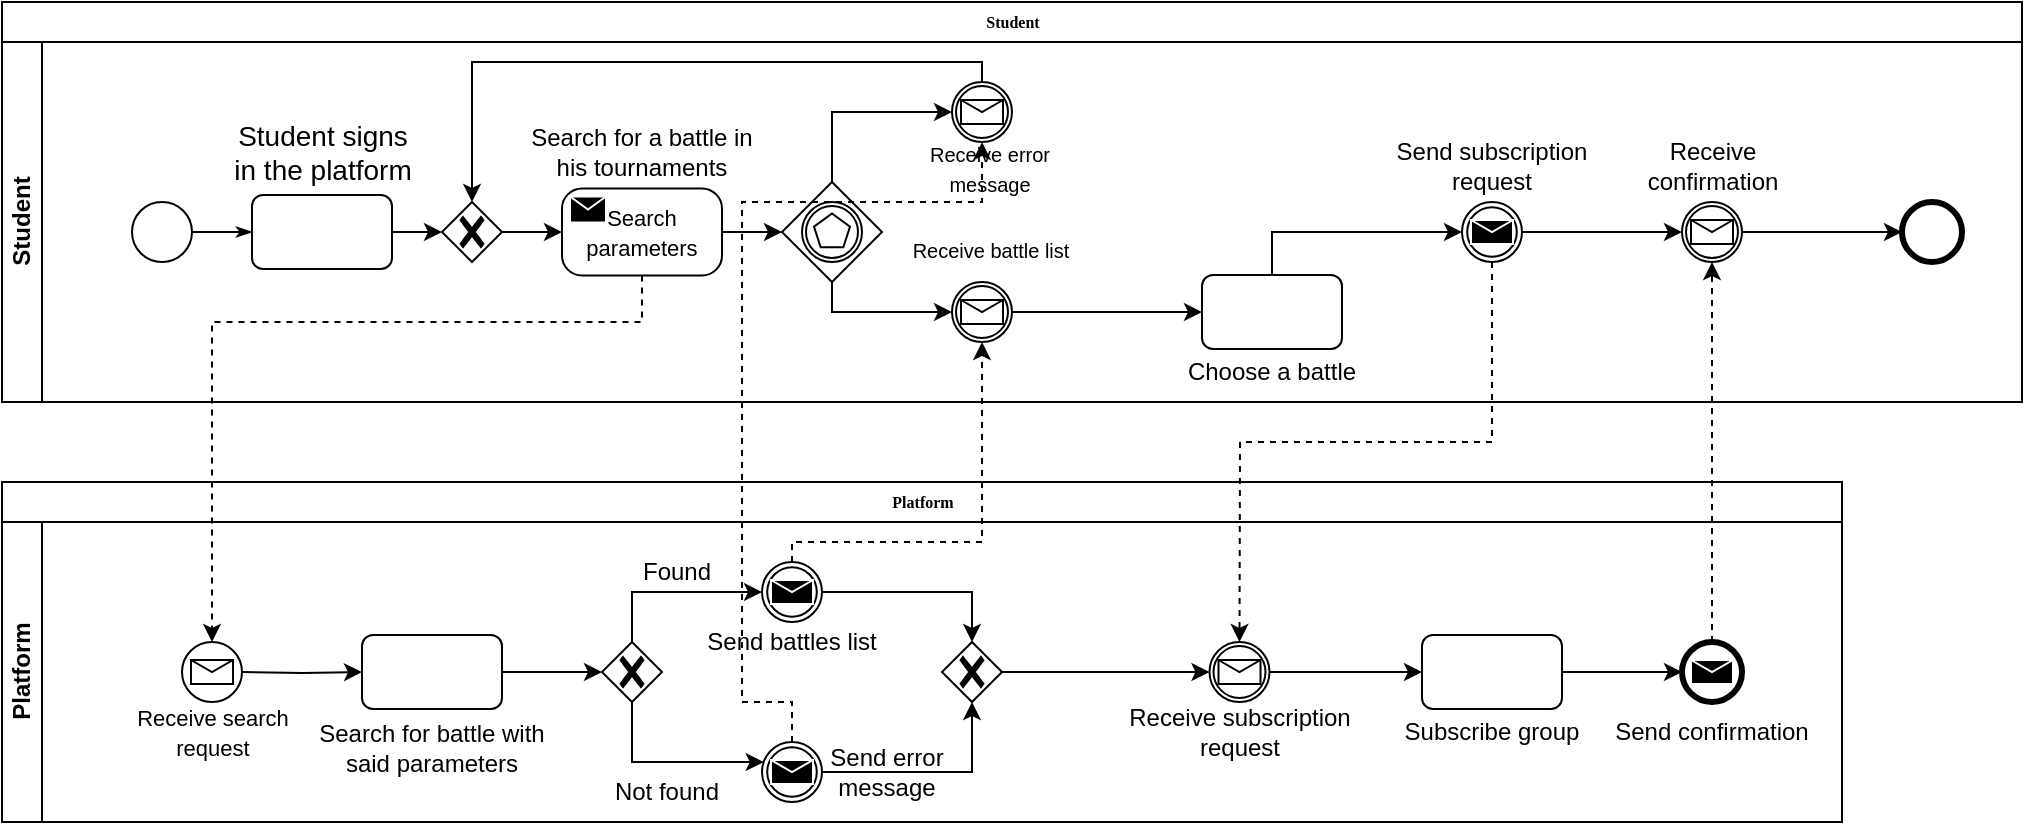 <mxfile version="21.0.2" type="device"><diagram name="Page-1" id="c7488fd3-1785-93aa-aadb-54a6760d102a"><mxGraphModel dx="1221" dy="686" grid="1" gridSize="10" guides="1" tooltips="1" connect="1" arrows="1" fold="1" page="1" pageScale="1" pageWidth="1100" pageHeight="850" background="none" math="0" shadow="0"><root><mxCell id="0"/><mxCell id="1" parent="0"/><mxCell id="2b4e8129b02d487f-1" value="Student" style="swimlane;html=1;childLayout=stackLayout;horizontal=1;startSize=20;horizontalStack=0;rounded=0;shadow=0;labelBackgroundColor=none;strokeWidth=1;fontFamily=Verdana;fontSize=8;align=center;" parent="1" vertex="1"><mxGeometry x="180" y="70" width="1010" height="200" as="geometry"/></mxCell><mxCell id="2b4e8129b02d487f-2" value="Student" style="swimlane;html=1;startSize=20;horizontal=0;" parent="2b4e8129b02d487f-1" vertex="1"><mxGeometry y="20" width="1010" height="180" as="geometry"/></mxCell><mxCell id="2b4e8129b02d487f-18" style="edgeStyle=orthogonalEdgeStyle;rounded=0;html=1;labelBackgroundColor=none;startArrow=none;startFill=0;startSize=5;endArrow=classicThin;endFill=1;endSize=5;jettySize=auto;orthogonalLoop=1;strokeWidth=1;fontFamily=Verdana;fontSize=8" parent="2b4e8129b02d487f-2" source="2b4e8129b02d487f-5" target="2b4e8129b02d487f-6" edge="1"><mxGeometry relative="1" as="geometry"/></mxCell><mxCell id="2b4e8129b02d487f-5" value="" style="ellipse;whiteSpace=wrap;html=1;rounded=0;shadow=0;labelBackgroundColor=none;strokeWidth=1;fontFamily=Verdana;fontSize=8;align=center;" parent="2b4e8129b02d487f-2" vertex="1"><mxGeometry x="65" y="80" width="30" height="30" as="geometry"/></mxCell><mxCell id="CDbokZhid0h3c1UekMTh-123" style="edgeStyle=orthogonalEdgeStyle;rounded=0;orthogonalLoop=1;jettySize=auto;html=1;" parent="2b4e8129b02d487f-2" source="2b4e8129b02d487f-6" target="CDbokZhid0h3c1UekMTh-122" edge="1"><mxGeometry relative="1" as="geometry"/></mxCell><mxCell id="2b4e8129b02d487f-6" value="&lt;font size=&quot;1&quot;&gt;&lt;br&gt;&lt;/font&gt;" style="rounded=1;whiteSpace=wrap;html=1;shadow=0;labelBackgroundColor=none;strokeWidth=1;fontFamily=Verdana;fontSize=8;align=center;" parent="2b4e8129b02d487f-2" vertex="1"><mxGeometry x="125" y="76.5" width="70" height="37" as="geometry"/></mxCell><mxCell id="CDbokZhid0h3c1UekMTh-33" value="&lt;font style=&quot;font-size: 14px;&quot;&gt;Student signs in the platform&lt;/font&gt;" style="text;html=1;strokeColor=none;fillColor=none;align=center;verticalAlign=middle;whiteSpace=wrap;rounded=0;" parent="2b4e8129b02d487f-2" vertex="1"><mxGeometry x="112.5" y="40" width="95" height="30" as="geometry"/></mxCell><mxCell id="CDbokZhid0h3c1UekMTh-99" style="edgeStyle=orthogonalEdgeStyle;rounded=0;orthogonalLoop=1;jettySize=auto;html=1;entryX=0;entryY=0.5;entryDx=0;entryDy=0;entryPerimeter=0;" parent="2b4e8129b02d487f-2" source="CDbokZhid0h3c1UekMTh-37" target="CDbokZhid0h3c1UekMTh-98" edge="1"><mxGeometry relative="1" as="geometry"/></mxCell><mxCell id="CDbokZhid0h3c1UekMTh-37" value="&lt;font style=&quot;font-size: 11px;&quot;&gt;Search parameters&lt;br&gt;&lt;/font&gt;" style="points=[[0.25,0,0],[0.5,0,0],[0.75,0,0],[1,0.25,0],[1,0.5,0],[1,0.75,0],[0.75,1,0],[0.5,1,0],[0.25,1,0],[0,0.75,0],[0,0.5,0],[0,0.25,0]];shape=mxgraph.bpmn.task;whiteSpace=wrap;rectStyle=rounded;size=10;html=1;container=1;expand=0;collapsible=0;taskMarker=send;" parent="2b4e8129b02d487f-2" vertex="1"><mxGeometry x="280" y="73.25" width="80" height="43.5" as="geometry"/></mxCell><mxCell id="CDbokZhid0h3c1UekMTh-46" value="Search for a battle in his tournaments" style="text;html=1;strokeColor=none;fillColor=none;align=center;verticalAlign=middle;whiteSpace=wrap;rounded=0;" parent="2b4e8129b02d487f-2" vertex="1"><mxGeometry x="261.25" y="40" width="117.5" height="30" as="geometry"/></mxCell><mxCell id="CDbokZhid0h3c1UekMTh-78" value="" style="points=[[0.145,0.145,0],[0.5,0,0],[0.855,0.145,0],[1,0.5,0],[0.855,0.855,0],[0.5,1,0],[0.145,0.855,0],[0,0.5,0]];shape=mxgraph.bpmn.event;html=1;verticalLabelPosition=bottom;labelBackgroundColor=#ffffff;verticalAlign=top;align=center;perimeter=ellipsePerimeter;outlineConnect=0;aspect=fixed;outline=end;symbol=terminate2;" parent="2b4e8129b02d487f-2" vertex="1"><mxGeometry x="950" y="80" width="30" height="30" as="geometry"/></mxCell><mxCell id="CDbokZhid0h3c1UekMTh-106" style="edgeStyle=orthogonalEdgeStyle;rounded=0;orthogonalLoop=1;jettySize=auto;html=1;" parent="2b4e8129b02d487f-2" source="CDbokZhid0h3c1UekMTh-98" target="CDbokZhid0h3c1UekMTh-105" edge="1"><mxGeometry relative="1" as="geometry"><Array as="points"><mxPoint x="415" y="135"/></Array></mxGeometry></mxCell><mxCell id="CDbokZhid0h3c1UekMTh-127" style="edgeStyle=orthogonalEdgeStyle;rounded=0;orthogonalLoop=1;jettySize=auto;html=1;entryX=0;entryY=0.5;entryDx=0;entryDy=0;entryPerimeter=0;" parent="2b4e8129b02d487f-2" source="CDbokZhid0h3c1UekMTh-98" target="CDbokZhid0h3c1UekMTh-100" edge="1"><mxGeometry relative="1" as="geometry"><Array as="points"><mxPoint x="415" y="35"/></Array></mxGeometry></mxCell><mxCell id="CDbokZhid0h3c1UekMTh-98" value="" style="points=[[0.25,0.25,0],[0.5,0,0],[0.75,0.25,0],[1,0.5,0],[0.75,0.75,0],[0.5,1,0],[0.25,0.75,0],[0,0.5,0]];shape=mxgraph.bpmn.gateway2;html=1;verticalLabelPosition=bottom;labelBackgroundColor=#ffffff;verticalAlign=top;align=center;perimeter=rhombusPerimeter;outlineConnect=0;outline=catching;symbol=multiple;" parent="2b4e8129b02d487f-2" vertex="1"><mxGeometry x="390" y="70" width="50" height="50" as="geometry"/></mxCell><mxCell id="CDbokZhid0h3c1UekMTh-125" style="edgeStyle=orthogonalEdgeStyle;rounded=0;orthogonalLoop=1;jettySize=auto;html=1;" parent="2b4e8129b02d487f-2" source="CDbokZhid0h3c1UekMTh-100" target="CDbokZhid0h3c1UekMTh-122" edge="1"><mxGeometry relative="1" as="geometry"><Array as="points"><mxPoint x="490" y="10"/><mxPoint x="235" y="10"/></Array></mxGeometry></mxCell><mxCell id="CDbokZhid0h3c1UekMTh-100" value="" style="points=[[0.145,0.145,0],[0.5,0,0],[0.855,0.145,0],[1,0.5,0],[0.855,0.855,0],[0.5,1,0],[0.145,0.855,0],[0,0.5,0]];shape=mxgraph.bpmn.event;html=1;verticalLabelPosition=bottom;labelBackgroundColor=#ffffff;verticalAlign=top;align=center;perimeter=ellipsePerimeter;outlineConnect=0;aspect=fixed;outline=catching;symbol=message;" parent="2b4e8129b02d487f-2" vertex="1"><mxGeometry x="475" y="20" width="30" height="30" as="geometry"/></mxCell><mxCell id="CDbokZhid0h3c1UekMTh-101" value="&lt;font style=&quot;font-size: 10px;&quot;&gt;Receive battle list&lt;/font&gt;" style="text;html=1;strokeColor=none;fillColor=none;align=center;verticalAlign=middle;whiteSpace=wrap;rounded=0;" parent="2b4e8129b02d487f-2" vertex="1"><mxGeometry x="447.5" y="93.5" width="92.5" height="20" as="geometry"/></mxCell><mxCell id="CDbokZhid0h3c1UekMTh-120" style="edgeStyle=orthogonalEdgeStyle;rounded=0;orthogonalLoop=1;jettySize=auto;html=1;entryX=0;entryY=0.5;entryDx=0;entryDy=0;" parent="2b4e8129b02d487f-2" source="CDbokZhid0h3c1UekMTh-105" target="CDbokZhid0h3c1UekMTh-119" edge="1"><mxGeometry relative="1" as="geometry"/></mxCell><mxCell id="CDbokZhid0h3c1UekMTh-105" value="" style="points=[[0.145,0.145,0],[0.5,0,0],[0.855,0.145,0],[1,0.5,0],[0.855,0.855,0],[0.5,1,0],[0.145,0.855,0],[0,0.5,0]];shape=mxgraph.bpmn.event;html=1;verticalLabelPosition=bottom;labelBackgroundColor=#ffffff;verticalAlign=top;align=center;perimeter=ellipsePerimeter;outlineConnect=0;aspect=fixed;outline=catching;symbol=message;" parent="2b4e8129b02d487f-2" vertex="1"><mxGeometry x="475" y="120" width="30" height="30" as="geometry"/></mxCell><mxCell id="CDbokZhid0h3c1UekMTh-107" value="&lt;font style=&quot;font-size: 10px;&quot;&gt;Receive error message&lt;/font&gt;" style="text;html=1;strokeColor=none;fillColor=none;align=center;verticalAlign=middle;whiteSpace=wrap;rounded=0;" parent="2b4e8129b02d487f-2" vertex="1"><mxGeometry x="455" y="53.25" width="77.5" height="20" as="geometry"/></mxCell><mxCell id="CDbokZhid0h3c1UekMTh-131" style="edgeStyle=orthogonalEdgeStyle;rounded=0;orthogonalLoop=1;jettySize=auto;html=1;" parent="2b4e8129b02d487f-2" source="CDbokZhid0h3c1UekMTh-119" edge="1"><mxGeometry relative="1" as="geometry"><mxPoint x="730.0" y="95.034" as="targetPoint"/><Array as="points"><mxPoint x="635" y="95"/></Array></mxGeometry></mxCell><mxCell id="CDbokZhid0h3c1UekMTh-119" value="&lt;font size=&quot;1&quot;&gt;&lt;br&gt;&lt;/font&gt;" style="rounded=1;whiteSpace=wrap;html=1;shadow=0;labelBackgroundColor=none;strokeWidth=1;fontFamily=Verdana;fontSize=8;align=center;" parent="2b4e8129b02d487f-2" vertex="1"><mxGeometry x="600" y="116.5" width="70" height="37" as="geometry"/></mxCell><mxCell id="CDbokZhid0h3c1UekMTh-121" value="Choose a battle" style="text;html=1;strokeColor=none;fillColor=none;align=center;verticalAlign=middle;whiteSpace=wrap;rounded=0;" parent="2b4e8129b02d487f-2" vertex="1"><mxGeometry x="566.25" y="150" width="137.5" height="30" as="geometry"/></mxCell><mxCell id="CDbokZhid0h3c1UekMTh-124" style="edgeStyle=orthogonalEdgeStyle;rounded=0;orthogonalLoop=1;jettySize=auto;html=1;entryX=0;entryY=0.5;entryDx=0;entryDy=0;entryPerimeter=0;" parent="2b4e8129b02d487f-2" source="CDbokZhid0h3c1UekMTh-122" target="CDbokZhid0h3c1UekMTh-37" edge="1"><mxGeometry relative="1" as="geometry"/></mxCell><mxCell id="CDbokZhid0h3c1UekMTh-122" value="" style="points=[[0.25,0.25,0],[0.5,0,0],[0.75,0.25,0],[1,0.5,0],[0.75,0.75,0],[0.5,1,0],[0.25,0.75,0],[0,0.5,0]];shape=mxgraph.bpmn.gateway2;html=1;verticalLabelPosition=bottom;labelBackgroundColor=#ffffff;verticalAlign=top;align=center;perimeter=rhombusPerimeter;outlineConnect=0;outline=none;symbol=none;gwType=exclusive;" parent="2b4e8129b02d487f-2" vertex="1"><mxGeometry x="220" y="80" width="30" height="30" as="geometry"/></mxCell><mxCell id="CDbokZhid0h3c1UekMTh-133" value="Send subscription request" style="text;html=1;strokeColor=none;fillColor=none;align=center;verticalAlign=middle;whiteSpace=wrap;rounded=0;" parent="2b4e8129b02d487f-2" vertex="1"><mxGeometry x="676.25" y="46.5" width="137.5" height="30" as="geometry"/></mxCell><mxCell id="7EUAtBEeRV7CqN34vkiA-65" style="edgeStyle=orthogonalEdgeStyle;rounded=0;orthogonalLoop=1;jettySize=auto;html=1;entryX=0;entryY=0.5;entryDx=0;entryDy=0;entryPerimeter=0;" edge="1" parent="2b4e8129b02d487f-2" source="CDbokZhid0h3c1UekMTh-135" target="CDbokZhid0h3c1UekMTh-142"><mxGeometry relative="1" as="geometry"/></mxCell><mxCell id="CDbokZhid0h3c1UekMTh-135" value="" style="points=[[0.145,0.145,0],[0.5,0,0],[0.855,0.145,0],[1,0.5,0],[0.855,0.855,0],[0.5,1,0],[0.145,0.855,0],[0,0.5,0]];shape=mxgraph.bpmn.event;html=1;verticalLabelPosition=bottom;labelBackgroundColor=#ffffff;verticalAlign=top;align=center;perimeter=ellipsePerimeter;outlineConnect=0;aspect=fixed;outline=throwing;symbol=message;" parent="2b4e8129b02d487f-2" vertex="1"><mxGeometry x="730" y="80" width="30" height="30" as="geometry"/></mxCell><mxCell id="CDbokZhid0h3c1UekMTh-145" style="edgeStyle=orthogonalEdgeStyle;rounded=0;orthogonalLoop=1;jettySize=auto;html=1;entryX=0;entryY=0.5;entryDx=0;entryDy=0;entryPerimeter=0;" parent="2b4e8129b02d487f-2" source="CDbokZhid0h3c1UekMTh-142" target="CDbokZhid0h3c1UekMTh-78" edge="1"><mxGeometry relative="1" as="geometry"/></mxCell><mxCell id="CDbokZhid0h3c1UekMTh-142" value="" style="points=[[0.145,0.145,0],[0.5,0,0],[0.855,0.145,0],[1,0.5,0],[0.855,0.855,0],[0.5,1,0],[0.145,0.855,0],[0,0.5,0]];shape=mxgraph.bpmn.event;html=1;verticalLabelPosition=bottom;labelBackgroundColor=#ffffff;verticalAlign=top;align=center;perimeter=ellipsePerimeter;outlineConnect=0;aspect=fixed;outline=catching;symbol=message;" parent="2b4e8129b02d487f-2" vertex="1"><mxGeometry x="840" y="80" width="30" height="30" as="geometry"/></mxCell><mxCell id="CDbokZhid0h3c1UekMTh-144" value="Receive confirmation" style="text;html=1;strokeColor=none;fillColor=none;align=center;verticalAlign=middle;whiteSpace=wrap;rounded=0;" parent="2b4e8129b02d487f-2" vertex="1"><mxGeometry x="801.5" y="46.5" width="107" height="30" as="geometry"/></mxCell><mxCell id="7EUAtBEeRV7CqN34vkiA-1" value="Platform" style="swimlane;html=1;childLayout=stackLayout;horizontal=1;startSize=20;horizontalStack=0;rounded=0;shadow=0;labelBackgroundColor=none;strokeWidth=1;fontFamily=Verdana;fontSize=8;align=center;" vertex="1" parent="1"><mxGeometry x="180" y="310" width="920" height="170" as="geometry"/></mxCell><mxCell id="7EUAtBEeRV7CqN34vkiA-32" value="Platform" style="swimlane;html=1;startSize=20;horizontal=0;" vertex="1" parent="7EUAtBEeRV7CqN34vkiA-1"><mxGeometry y="20" width="920" height="150" as="geometry"/></mxCell><mxCell id="7EUAtBEeRV7CqN34vkiA-33" style="edgeStyle=orthogonalEdgeStyle;rounded=0;orthogonalLoop=1;jettySize=auto;html=1;entryX=0;entryY=0.5;entryDx=0;entryDy=0;" edge="1" parent="7EUAtBEeRV7CqN34vkiA-32" target="7EUAtBEeRV7CqN34vkiA-37"><mxGeometry relative="1" as="geometry"><mxPoint x="120" y="75" as="sourcePoint"/></mxGeometry></mxCell><mxCell id="7EUAtBEeRV7CqN34vkiA-35" value="&lt;font style=&quot;font-size: 11px;&quot;&gt;Receive search request&lt;br&gt;&lt;/font&gt;" style="text;html=1;strokeColor=none;fillColor=none;align=center;verticalAlign=middle;whiteSpace=wrap;rounded=0;" vertex="1" parent="7EUAtBEeRV7CqN34vkiA-32"><mxGeometry x="53.75" y="90" width="102.5" height="30" as="geometry"/></mxCell><mxCell id="7EUAtBEeRV7CqN34vkiA-36" style="edgeStyle=orthogonalEdgeStyle;rounded=0;orthogonalLoop=1;jettySize=auto;html=1;entryX=0;entryY=0.5;entryDx=0;entryDy=0;entryPerimeter=0;" edge="1" parent="7EUAtBEeRV7CqN34vkiA-32" source="7EUAtBEeRV7CqN34vkiA-37" target="7EUAtBEeRV7CqN34vkiA-41"><mxGeometry relative="1" as="geometry"/></mxCell><mxCell id="7EUAtBEeRV7CqN34vkiA-37" value="&lt;font size=&quot;1&quot;&gt;&lt;br&gt;&lt;/font&gt;" style="rounded=1;whiteSpace=wrap;html=1;shadow=0;labelBackgroundColor=none;strokeWidth=1;fontFamily=Verdana;fontSize=8;align=center;" vertex="1" parent="7EUAtBEeRV7CqN34vkiA-32"><mxGeometry x="180" y="56.5" width="70" height="37" as="geometry"/></mxCell><mxCell id="7EUAtBEeRV7CqN34vkiA-38" value="Search for battle with said parameters" style="text;html=1;strokeColor=none;fillColor=none;align=center;verticalAlign=middle;whiteSpace=wrap;rounded=0;" vertex="1" parent="7EUAtBEeRV7CqN34vkiA-32"><mxGeometry x="156.88" y="106.5" width="116.25" height="13.5" as="geometry"/></mxCell><mxCell id="7EUAtBEeRV7CqN34vkiA-39" style="edgeStyle=orthogonalEdgeStyle;rounded=0;orthogonalLoop=1;jettySize=auto;html=1;" edge="1" parent="7EUAtBEeRV7CqN34vkiA-32" source="7EUAtBEeRV7CqN34vkiA-41"><mxGeometry relative="1" as="geometry"><mxPoint x="380.858" y="120" as="targetPoint"/><Array as="points"><mxPoint x="315" y="120"/></Array></mxGeometry></mxCell><mxCell id="7EUAtBEeRV7CqN34vkiA-40" style="edgeStyle=orthogonalEdgeStyle;rounded=0;orthogonalLoop=1;jettySize=auto;html=1;" edge="1" parent="7EUAtBEeRV7CqN34vkiA-32" source="7EUAtBEeRV7CqN34vkiA-41"><mxGeometry relative="1" as="geometry"><mxPoint x="380.0" y="35.034" as="targetPoint"/><Array as="points"><mxPoint x="315" y="35"/></Array></mxGeometry></mxCell><mxCell id="7EUAtBEeRV7CqN34vkiA-41" value="" style="points=[[0.25,0.25,0],[0.5,0,0],[0.75,0.25,0],[1,0.5,0],[0.75,0.75,0],[0.5,1,0],[0.25,0.75,0],[0,0.5,0]];shape=mxgraph.bpmn.gateway2;html=1;verticalLabelPosition=bottom;labelBackgroundColor=#ffffff;verticalAlign=top;align=center;perimeter=rhombusPerimeter;outlineConnect=0;outline=none;symbol=none;gwType=exclusive;" vertex="1" parent="7EUAtBEeRV7CqN34vkiA-32"><mxGeometry x="300" y="60" width="30" height="30" as="geometry"/></mxCell><mxCell id="7EUAtBEeRV7CqN34vkiA-42" value="Send error message" style="text;html=1;strokeColor=none;fillColor=none;align=center;verticalAlign=middle;whiteSpace=wrap;rounded=0;" vertex="1" parent="7EUAtBEeRV7CqN34vkiA-32"><mxGeometry x="410" y="110" width="65" height="30" as="geometry"/></mxCell><mxCell id="7EUAtBEeRV7CqN34vkiA-43" value="&lt;div&gt;Not found&lt;/div&gt;" style="text;html=1;strokeColor=none;fillColor=none;align=center;verticalAlign=middle;whiteSpace=wrap;rounded=0;" vertex="1" parent="7EUAtBEeRV7CqN34vkiA-32"><mxGeometry x="300" y="120" width="65" height="30" as="geometry"/></mxCell><mxCell id="7EUAtBEeRV7CqN34vkiA-44" value="Found" style="text;html=1;strokeColor=none;fillColor=none;align=center;verticalAlign=middle;whiteSpace=wrap;rounded=0;" vertex="1" parent="7EUAtBEeRV7CqN34vkiA-32"><mxGeometry x="305" y="10" width="65" height="30" as="geometry"/></mxCell><mxCell id="7EUAtBEeRV7CqN34vkiA-45" value="Send battles list" style="text;html=1;strokeColor=none;fillColor=none;align=center;verticalAlign=middle;whiteSpace=wrap;rounded=0;" vertex="1" parent="7EUAtBEeRV7CqN34vkiA-32"><mxGeometry x="345" y="50" width="100" height="20" as="geometry"/></mxCell><mxCell id="7EUAtBEeRV7CqN34vkiA-46" style="edgeStyle=orthogonalEdgeStyle;rounded=0;orthogonalLoop=1;jettySize=auto;html=1;entryX=0;entryY=0.5;entryDx=0;entryDy=0;" edge="1" parent="7EUAtBEeRV7CqN34vkiA-32" source="7EUAtBEeRV7CqN34vkiA-47" target="7EUAtBEeRV7CqN34vkiA-52"><mxGeometry relative="1" as="geometry"/></mxCell><mxCell id="7EUAtBEeRV7CqN34vkiA-47" value="" style="points=[[0.145,0.145,0],[0.5,0,0],[0.855,0.145,0],[1,0.5,0],[0.855,0.855,0],[0.5,1,0],[0.145,0.855,0],[0,0.5,0]];shape=mxgraph.bpmn.event;html=1;verticalLabelPosition=bottom;labelBackgroundColor=#ffffff;verticalAlign=top;align=center;perimeter=ellipsePerimeter;outlineConnect=0;aspect=fixed;outline=catching;symbol=message;" vertex="1" parent="7EUAtBEeRV7CqN34vkiA-32"><mxGeometry x="603.75" y="60" width="30" height="30" as="geometry"/></mxCell><mxCell id="7EUAtBEeRV7CqN34vkiA-48" value="Receive subscription request" style="text;html=1;strokeColor=none;fillColor=none;align=center;verticalAlign=middle;whiteSpace=wrap;rounded=0;" vertex="1" parent="7EUAtBEeRV7CqN34vkiA-32"><mxGeometry x="550" y="90" width="137.5" height="30" as="geometry"/></mxCell><mxCell id="7EUAtBEeRV7CqN34vkiA-71" style="edgeStyle=orthogonalEdgeStyle;rounded=0;orthogonalLoop=1;jettySize=auto;html=1;entryX=0.5;entryY=0;entryDx=0;entryDy=0;entryPerimeter=0;" edge="1" parent="7EUAtBEeRV7CqN34vkiA-32" source="7EUAtBEeRV7CqN34vkiA-49" target="7EUAtBEeRV7CqN34vkiA-68"><mxGeometry relative="1" as="geometry"/></mxCell><mxCell id="7EUAtBEeRV7CqN34vkiA-49" value="" style="points=[[0.145,0.145,0],[0.5,0,0],[0.855,0.145,0],[1,0.5,0],[0.855,0.855,0],[0.5,1,0],[0.145,0.855,0],[0,0.5,0]];shape=mxgraph.bpmn.event;html=1;verticalLabelPosition=bottom;labelBackgroundColor=#ffffff;verticalAlign=top;align=center;perimeter=ellipsePerimeter;outlineConnect=0;aspect=fixed;outline=throwing;symbol=message;" vertex="1" parent="7EUAtBEeRV7CqN34vkiA-32"><mxGeometry x="380" y="20" width="30" height="30" as="geometry"/></mxCell><mxCell id="7EUAtBEeRV7CqN34vkiA-70" style="edgeStyle=orthogonalEdgeStyle;rounded=0;orthogonalLoop=1;jettySize=auto;html=1;entryX=0.5;entryY=1;entryDx=0;entryDy=0;entryPerimeter=0;" edge="1" parent="7EUAtBEeRV7CqN34vkiA-32" source="7EUAtBEeRV7CqN34vkiA-50" target="7EUAtBEeRV7CqN34vkiA-68"><mxGeometry relative="1" as="geometry"/></mxCell><mxCell id="7EUAtBEeRV7CqN34vkiA-50" value="" style="points=[[0.145,0.145,0],[0.5,0,0],[0.855,0.145,0],[1,0.5,0],[0.855,0.855,0],[0.5,1,0],[0.145,0.855,0],[0,0.5,0]];shape=mxgraph.bpmn.event;html=1;verticalLabelPosition=bottom;labelBackgroundColor=#ffffff;verticalAlign=top;align=center;perimeter=ellipsePerimeter;outlineConnect=0;aspect=fixed;outline=throwing;symbol=message;" vertex="1" parent="7EUAtBEeRV7CqN34vkiA-32"><mxGeometry x="380" y="110" width="30" height="30" as="geometry"/></mxCell><mxCell id="7EUAtBEeRV7CqN34vkiA-51" style="edgeStyle=orthogonalEdgeStyle;rounded=0;orthogonalLoop=1;jettySize=auto;html=1;entryX=0;entryY=0.5;entryDx=0;entryDy=0;entryPerimeter=0;" edge="1" parent="7EUAtBEeRV7CqN34vkiA-32" source="7EUAtBEeRV7CqN34vkiA-52" target="7EUAtBEeRV7CqN34vkiA-54"><mxGeometry relative="1" as="geometry"/></mxCell><mxCell id="7EUAtBEeRV7CqN34vkiA-52" value="&lt;font size=&quot;1&quot;&gt;&lt;br&gt;&lt;/font&gt;" style="rounded=1;whiteSpace=wrap;html=1;shadow=0;labelBackgroundColor=none;strokeWidth=1;fontFamily=Verdana;fontSize=8;align=center;" vertex="1" parent="7EUAtBEeRV7CqN34vkiA-32"><mxGeometry x="710" y="56.5" width="70" height="37" as="geometry"/></mxCell><mxCell id="7EUAtBEeRV7CqN34vkiA-53" value="Subscribe group" style="text;html=1;strokeColor=none;fillColor=none;align=center;verticalAlign=middle;whiteSpace=wrap;rounded=0;" vertex="1" parent="7EUAtBEeRV7CqN34vkiA-32"><mxGeometry x="676.25" y="90" width="137.5" height="30" as="geometry"/></mxCell><mxCell id="7EUAtBEeRV7CqN34vkiA-54" value="" style="points=[[0.145,0.145,0],[0.5,0,0],[0.855,0.145,0],[1,0.5,0],[0.855,0.855,0],[0.5,1,0],[0.145,0.855,0],[0,0.5,0]];shape=mxgraph.bpmn.event;html=1;verticalLabelPosition=bottom;labelBackgroundColor=#ffffff;verticalAlign=top;align=center;perimeter=ellipsePerimeter;outlineConnect=0;aspect=fixed;outline=end;symbol=message;" vertex="1" parent="7EUAtBEeRV7CqN34vkiA-32"><mxGeometry x="840" y="60" width="30" height="30" as="geometry"/></mxCell><mxCell id="7EUAtBEeRV7CqN34vkiA-55" value="Send confirmation" style="text;html=1;strokeColor=none;fillColor=none;align=center;verticalAlign=middle;whiteSpace=wrap;rounded=0;" vertex="1" parent="7EUAtBEeRV7CqN34vkiA-32"><mxGeometry x="786.25" y="90" width="137.5" height="30" as="geometry"/></mxCell><mxCell id="7EUAtBEeRV7CqN34vkiA-61" value="" style="points=[[0.145,0.145,0],[0.5,0,0],[0.855,0.145,0],[1,0.5,0],[0.855,0.855,0],[0.5,1,0],[0.145,0.855,0],[0,0.5,0]];shape=mxgraph.bpmn.event;html=1;verticalLabelPosition=bottom;labelBackgroundColor=#ffffff;verticalAlign=top;align=center;perimeter=ellipsePerimeter;outlineConnect=0;aspect=fixed;outline=standard;symbol=message;" vertex="1" parent="7EUAtBEeRV7CqN34vkiA-32"><mxGeometry x="90" y="60" width="30" height="30" as="geometry"/></mxCell><mxCell id="7EUAtBEeRV7CqN34vkiA-69" style="edgeStyle=orthogonalEdgeStyle;rounded=0;orthogonalLoop=1;jettySize=auto;html=1;entryX=0;entryY=0.5;entryDx=0;entryDy=0;entryPerimeter=0;" edge="1" parent="7EUAtBEeRV7CqN34vkiA-32" source="7EUAtBEeRV7CqN34vkiA-68" target="7EUAtBEeRV7CqN34vkiA-47"><mxGeometry relative="1" as="geometry"/></mxCell><mxCell id="7EUAtBEeRV7CqN34vkiA-68" value="" style="points=[[0.25,0.25,0],[0.5,0,0],[0.75,0.25,0],[1,0.5,0],[0.75,0.75,0],[0.5,1,0],[0.25,0.75,0],[0,0.5,0]];shape=mxgraph.bpmn.gateway2;html=1;verticalLabelPosition=bottom;labelBackgroundColor=#ffffff;verticalAlign=top;align=center;perimeter=rhombusPerimeter;outlineConnect=0;outline=none;symbol=none;gwType=exclusive;" vertex="1" parent="7EUAtBEeRV7CqN34vkiA-32"><mxGeometry x="470" y="60" width="30" height="30" as="geometry"/></mxCell><mxCell id="7EUAtBEeRV7CqN34vkiA-62" style="edgeStyle=orthogonalEdgeStyle;rounded=0;orthogonalLoop=1;jettySize=auto;html=1;dashed=1;" edge="1" parent="1" source="CDbokZhid0h3c1UekMTh-37" target="7EUAtBEeRV7CqN34vkiA-61"><mxGeometry relative="1" as="geometry"><Array as="points"><mxPoint x="500" y="230"/><mxPoint x="285" y="230"/></Array></mxGeometry></mxCell><mxCell id="7EUAtBEeRV7CqN34vkiA-63" style="edgeStyle=orthogonalEdgeStyle;rounded=0;orthogonalLoop=1;jettySize=auto;html=1;entryX=0.5;entryY=1;entryDx=0;entryDy=0;entryPerimeter=0;dashed=1;" edge="1" parent="1" source="7EUAtBEeRV7CqN34vkiA-49" target="CDbokZhid0h3c1UekMTh-105"><mxGeometry relative="1" as="geometry"><Array as="points"><mxPoint x="575" y="340"/><mxPoint x="670" y="340"/></Array></mxGeometry></mxCell><mxCell id="7EUAtBEeRV7CqN34vkiA-64" style="edgeStyle=orthogonalEdgeStyle;rounded=0;orthogonalLoop=1;jettySize=auto;html=1;strokeColor=default;dashed=1;" edge="1" parent="1" source="7EUAtBEeRV7CqN34vkiA-50" target="CDbokZhid0h3c1UekMTh-100"><mxGeometry relative="1" as="geometry"><Array as="points"><mxPoint x="575" y="420"/><mxPoint x="550" y="420"/><mxPoint x="550" y="170"/><mxPoint x="670" y="170"/></Array></mxGeometry></mxCell><mxCell id="7EUAtBEeRV7CqN34vkiA-66" style="edgeStyle=orthogonalEdgeStyle;rounded=0;orthogonalLoop=1;jettySize=auto;html=1;dashed=1;" edge="1" parent="1" source="CDbokZhid0h3c1UekMTh-135" target="7EUAtBEeRV7CqN34vkiA-47"><mxGeometry relative="1" as="geometry"><Array as="points"><mxPoint x="925" y="290"/><mxPoint x="799" y="290"/></Array></mxGeometry></mxCell><mxCell id="7EUAtBEeRV7CqN34vkiA-67" style="edgeStyle=orthogonalEdgeStyle;rounded=0;orthogonalLoop=1;jettySize=auto;html=1;entryX=0.5;entryY=1;entryDx=0;entryDy=0;entryPerimeter=0;dashed=1;" edge="1" parent="1" source="7EUAtBEeRV7CqN34vkiA-54" target="CDbokZhid0h3c1UekMTh-142"><mxGeometry relative="1" as="geometry"/></mxCell></root></mxGraphModel></diagram></mxfile>